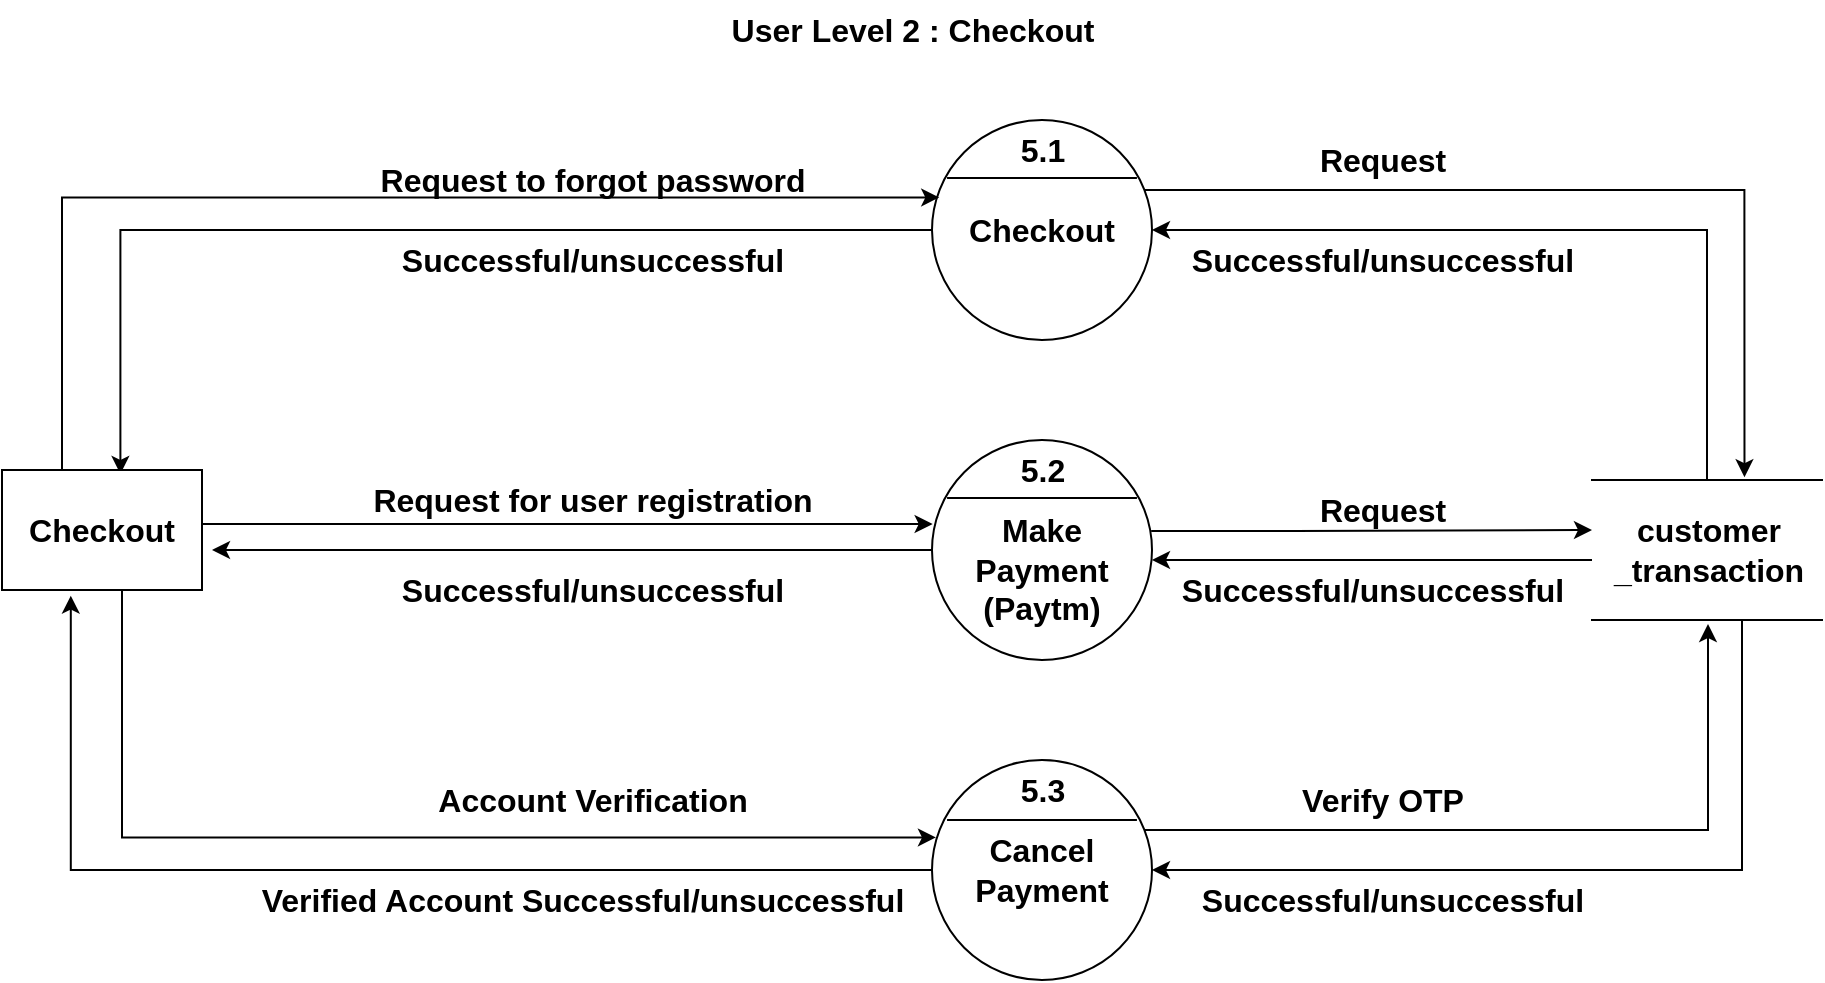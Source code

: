 <mxfile version="20.1.3" type="device"><diagram id="T2_oZqPpOTs0wPiXOvCk" name="Page-1"><mxGraphModel dx="1730" dy="-38" grid="1" gridSize="10" guides="1" tooltips="1" connect="1" arrows="1" fold="1" page="1" pageScale="1" pageWidth="1100" pageHeight="850" math="0" shadow="0"><root><mxCell id="0"/><mxCell id="1" parent="0"/><mxCell id="B6Ib43Eei94skHc0zXSu-1" style="edgeStyle=orthogonalEdgeStyle;rounded=0;orthogonalLoop=1;jettySize=auto;html=1;entryX=0.592;entryY=0.033;entryDx=0;entryDy=0;entryPerimeter=0;fontSize=16;" parent="1" source="B6Ib43Eei94skHc0zXSu-3" target="B6Ib43Eei94skHc0zXSu-30" edge="1"><mxGeometry relative="1" as="geometry"><Array as="points"><mxPoint x="154" y="1275"/></Array></mxGeometry></mxCell><mxCell id="B6Ib43Eei94skHc0zXSu-2" style="edgeStyle=orthogonalEdgeStyle;rounded=0;orthogonalLoop=1;jettySize=auto;html=1;entryX=0.663;entryY=-0.02;entryDx=0;entryDy=0;fontSize=16;entryPerimeter=0;" parent="1" source="B6Ib43Eei94skHc0zXSu-3" target="B6Ib43Eei94skHc0zXSu-8" edge="1"><mxGeometry relative="1" as="geometry"><Array as="points"><mxPoint x="966" y="1255"/></Array></mxGeometry></mxCell><mxCell id="B6Ib43Eei94skHc0zXSu-3" value="&lt;b&gt;Checkout&lt;br&gt;&lt;/b&gt;" style="ellipse;whiteSpace=wrap;html=1;aspect=fixed;fontSize=16;" parent="1" vertex="1"><mxGeometry x="560" y="1220" width="110" height="110" as="geometry"/></mxCell><mxCell id="B6Ib43Eei94skHc0zXSu-4" style="edgeStyle=orthogonalEdgeStyle;rounded=0;orthogonalLoop=1;jettySize=auto;html=1;fontSize=16;" parent="1" source="B6Ib43Eei94skHc0zXSu-5" edge="1"><mxGeometry relative="1" as="geometry"><mxPoint x="200.0" y="1435" as="targetPoint"/></mxGeometry></mxCell><mxCell id="B6Ib43Eei94skHc0zXSu-5" value="&lt;b&gt;&lt;br&gt;Make Payment&lt;br&gt;(Paytm)&lt;br&gt;&lt;/b&gt;" style="ellipse;whiteSpace=wrap;html=1;aspect=fixed;fontSize=16;" parent="1" vertex="1"><mxGeometry x="560" y="1380" width="110" height="110" as="geometry"/></mxCell><mxCell id="B6Ib43Eei94skHc0zXSu-6" style="edgeStyle=orthogonalEdgeStyle;rounded=0;orthogonalLoop=1;jettySize=auto;html=1;entryX=1;entryY=0.5;entryDx=0;entryDy=0;fontSize=16;" parent="1" source="B6Ib43Eei94skHc0zXSu-8" target="B6Ib43Eei94skHc0zXSu-3" edge="1"><mxGeometry relative="1" as="geometry"><Array as="points"><mxPoint x="948" y="1275"/></Array></mxGeometry></mxCell><mxCell id="B6Ib43Eei94skHc0zXSu-7" style="edgeStyle=orthogonalEdgeStyle;rounded=0;orthogonalLoop=1;jettySize=auto;html=1;entryX=1;entryY=0.5;entryDx=0;entryDy=0;fontSize=16;" parent="1" source="B6Ib43Eei94skHc0zXSu-8" target="B6Ib43Eei94skHc0zXSu-11" edge="1"><mxGeometry relative="1" as="geometry"><Array as="points"><mxPoint x="965" y="1595"/></Array></mxGeometry></mxCell><mxCell id="B6Ib43Eei94skHc0zXSu-8" value="&lt;b&gt;customer&lt;br&gt;_transaction&lt;/b&gt;&lt;b&gt;&lt;br&gt;&lt;/b&gt;" style="html=1;dashed=0;whitespace=wrap;shape=partialRectangle;right=0;left=0;fontSize=16;" parent="1" vertex="1"><mxGeometry x="890" y="1400" width="115" height="70" as="geometry"/></mxCell><mxCell id="B6Ib43Eei94skHc0zXSu-9" style="edgeStyle=orthogonalEdgeStyle;rounded=0;orthogonalLoop=1;jettySize=auto;html=1;entryX=0.344;entryY=1.047;entryDx=0;entryDy=0;fontSize=16;entryPerimeter=0;" parent="1" source="B6Ib43Eei94skHc0zXSu-11" target="B6Ib43Eei94skHc0zXSu-30" edge="1"><mxGeometry relative="1" as="geometry"><Array as="points"><mxPoint x="129" y="1595"/></Array></mxGeometry></mxCell><mxCell id="B6Ib43Eei94skHc0zXSu-10" style="edgeStyle=orthogonalEdgeStyle;rounded=0;orthogonalLoop=1;jettySize=auto;html=1;fontSize=16;" parent="1" source="B6Ib43Eei94skHc0zXSu-11" edge="1"><mxGeometry relative="1" as="geometry"><Array as="points"><mxPoint x="948" y="1575"/><mxPoint x="948" y="1472"/></Array><mxPoint x="948" y="1472" as="targetPoint"/></mxGeometry></mxCell><mxCell id="B6Ib43Eei94skHc0zXSu-11" value="&lt;b&gt;Cancel&lt;br&gt;Payment&lt;br&gt;&lt;/b&gt;" style="ellipse;whiteSpace=wrap;html=1;aspect=fixed;fontSize=16;" parent="1" vertex="1"><mxGeometry x="560" y="1540.0" width="110" height="110" as="geometry"/></mxCell><mxCell id="B6Ib43Eei94skHc0zXSu-12" value="&lt;b&gt;Successful/unsuccessful&lt;/b&gt;" style="text;html=1;align=center;verticalAlign=middle;resizable=0;points=[];autosize=1;strokeColor=none;fillColor=none;fontSize=16;" parent="1" vertex="1"><mxGeometry x="675" y="1440.0" width="210" height="30" as="geometry"/></mxCell><mxCell id="B6Ib43Eei94skHc0zXSu-13" value="&lt;b&gt;Request to forgot password&lt;/b&gt;" style="text;html=1;align=center;verticalAlign=middle;resizable=0;points=[];autosize=1;strokeColor=none;fillColor=none;fontSize=16;" parent="1" vertex="1"><mxGeometry x="270" y="1235" width="240" height="30" as="geometry"/></mxCell><mxCell id="B6Ib43Eei94skHc0zXSu-14" value="&lt;b&gt;Account Verification&lt;/b&gt;" style="text;html=1;align=center;verticalAlign=middle;resizable=0;points=[];autosize=1;strokeColor=none;fillColor=none;fontSize=16;" parent="1" vertex="1"><mxGeometry x="300" y="1545.0" width="180" height="30" as="geometry"/></mxCell><mxCell id="B6Ib43Eei94skHc0zXSu-15" value="&lt;b&gt;Successful/unsuccessful&lt;/b&gt;" style="text;html=1;align=center;verticalAlign=middle;resizable=0;points=[];autosize=1;strokeColor=none;fillColor=none;fontSize=16;" parent="1" vertex="1"><mxGeometry x="285" y="1275" width="210" height="30" as="geometry"/></mxCell><mxCell id="B6Ib43Eei94skHc0zXSu-16" value="&lt;b&gt;Verified Account Successful/unsuccessful&lt;/b&gt;" style="text;html=1;align=center;verticalAlign=middle;resizable=0;points=[];autosize=1;strokeColor=none;fillColor=none;fontSize=16;" parent="1" vertex="1"><mxGeometry x="215" y="1595.0" width="340" height="30" as="geometry"/></mxCell><mxCell id="B6Ib43Eei94skHc0zXSu-17" value="&lt;b&gt;Request for user registration&lt;/b&gt;" style="text;html=1;align=center;verticalAlign=middle;resizable=0;points=[];autosize=1;strokeColor=none;fillColor=none;fontSize=16;" parent="1" vertex="1"><mxGeometry x="270" y="1395" width="240" height="30" as="geometry"/></mxCell><mxCell id="B6Ib43Eei94skHc0zXSu-18" value="&lt;b&gt;Successful/unsuccessful&lt;/b&gt;" style="text;html=1;align=center;verticalAlign=middle;resizable=0;points=[];autosize=1;strokeColor=none;fillColor=none;fontSize=16;" parent="1" vertex="1"><mxGeometry x="285" y="1440.0" width="210" height="30" as="geometry"/></mxCell><mxCell id="B6Ib43Eei94skHc0zXSu-19" value="" style="endArrow=none;html=1;rounded=0;exitX=0.073;exitY=0.264;exitDx=0;exitDy=0;exitPerimeter=0;entryX=0.936;entryY=0.264;entryDx=0;entryDy=0;entryPerimeter=0;" parent="1" edge="1"><mxGeometry width="50" height="50" relative="1" as="geometry"><mxPoint x="567.53" y="1249" as="sourcePoint"/><mxPoint x="662.46" y="1249" as="targetPoint"/></mxGeometry></mxCell><mxCell id="B6Ib43Eei94skHc0zXSu-20" value="" style="endArrow=none;html=1;rounded=0;exitX=0.073;exitY=0.264;exitDx=0;exitDy=0;exitPerimeter=0;entryX=0.936;entryY=0.264;entryDx=0;entryDy=0;entryPerimeter=0;" parent="1" edge="1"><mxGeometry width="50" height="50" relative="1" as="geometry"><mxPoint x="567.54" y="1409" as="sourcePoint"/><mxPoint x="662.47" y="1409" as="targetPoint"/></mxGeometry></mxCell><mxCell id="B6Ib43Eei94skHc0zXSu-21" value="" style="endArrow=none;html=1;rounded=0;exitX=0.073;exitY=0.264;exitDx=0;exitDy=0;exitPerimeter=0;entryX=0.936;entryY=0.264;entryDx=0;entryDy=0;entryPerimeter=0;" parent="1" edge="1"><mxGeometry width="50" height="50" relative="1" as="geometry"><mxPoint x="567.53" y="1570" as="sourcePoint"/><mxPoint x="662.46" y="1570" as="targetPoint"/></mxGeometry></mxCell><mxCell id="B6Ib43Eei94skHc0zXSu-22" value="&lt;span style=&quot;font-size: 16px;&quot;&gt;&lt;b&gt;5.1&lt;/b&gt;&lt;/span&gt;" style="text;html=1;align=center;verticalAlign=middle;resizable=0;points=[];autosize=1;strokeColor=none;fillColor=none;" parent="1" vertex="1"><mxGeometry x="590" y="1220" width="50" height="30" as="geometry"/></mxCell><mxCell id="B6Ib43Eei94skHc0zXSu-23" value="&lt;span style=&quot;font-size: 16px;&quot;&gt;&lt;b&gt;5.2&lt;/b&gt;&lt;/span&gt;" style="text;html=1;align=center;verticalAlign=middle;resizable=0;points=[];autosize=1;strokeColor=none;fillColor=none;" parent="1" vertex="1"><mxGeometry x="590" y="1380" width="50" height="30" as="geometry"/></mxCell><mxCell id="B6Ib43Eei94skHc0zXSu-24" value="&lt;span style=&quot;font-size: 16px;&quot;&gt;&lt;b&gt;5.3&lt;/b&gt;&lt;/span&gt;" style="text;html=1;align=center;verticalAlign=middle;resizable=0;points=[];autosize=1;strokeColor=none;fillColor=none;" parent="1" vertex="1"><mxGeometry x="590" y="1540.0" width="50" height="30" as="geometry"/></mxCell><mxCell id="B6Ib43Eei94skHc0zXSu-25" style="edgeStyle=orthogonalEdgeStyle;rounded=0;orthogonalLoop=1;jettySize=auto;html=1;entryX=-0.006;entryY=0.393;entryDx=0;entryDy=0;entryPerimeter=0;fontSize=16;" parent="1" edge="1"><mxGeometry relative="1" as="geometry"><mxPoint x="669.575" y="1425.49" as="sourcePoint"/><mxPoint x="890" y="1425" as="targetPoint"/><Array as="points"><mxPoint x="740.9" y="1425.49"/><mxPoint x="740.9" y="1425.49"/></Array></mxGeometry></mxCell><mxCell id="B6Ib43Eei94skHc0zXSu-26" style="edgeStyle=orthogonalEdgeStyle;rounded=0;orthogonalLoop=1;jettySize=auto;html=1;entryX=1;entryY=0.5;entryDx=0;entryDy=0;fontSize=16;" parent="1" edge="1"><mxGeometry relative="1" as="geometry"><mxPoint x="890" y="1440" as="sourcePoint"/><mxPoint x="670.0" y="1440" as="targetPoint"/><Array as="points"><mxPoint x="825" y="1440.0"/><mxPoint x="825" y="1440.0"/></Array></mxGeometry></mxCell><mxCell id="B6Ib43Eei94skHc0zXSu-27" style="edgeStyle=orthogonalEdgeStyle;rounded=0;orthogonalLoop=1;jettySize=auto;html=1;entryX=0.033;entryY=0.352;entryDx=0;entryDy=0;entryPerimeter=0;fontSize=16;" parent="1" source="B6Ib43Eei94skHc0zXSu-30" target="B6Ib43Eei94skHc0zXSu-3" edge="1"><mxGeometry relative="1" as="geometry"><Array as="points"><mxPoint x="125" y="1259"/></Array></mxGeometry></mxCell><mxCell id="B6Ib43Eei94skHc0zXSu-28" style="edgeStyle=orthogonalEdgeStyle;rounded=0;orthogonalLoop=1;jettySize=auto;html=1;entryX=0.003;entryY=0.382;entryDx=0;entryDy=0;entryPerimeter=0;fontSize=16;" parent="1" source="B6Ib43Eei94skHc0zXSu-30" target="B6Ib43Eei94skHc0zXSu-5" edge="1"><mxGeometry relative="1" as="geometry"><Array as="points"><mxPoint x="220" y="1422.0"/><mxPoint x="220" y="1422.0"/></Array></mxGeometry></mxCell><mxCell id="B6Ib43Eei94skHc0zXSu-29" style="edgeStyle=orthogonalEdgeStyle;rounded=0;orthogonalLoop=1;jettySize=auto;html=1;entryX=0.018;entryY=0.352;entryDx=0;entryDy=0;entryPerimeter=0;fontSize=16;" parent="1" source="B6Ib43Eei94skHc0zXSu-30" target="B6Ib43Eei94skHc0zXSu-11" edge="1"><mxGeometry relative="1" as="geometry"><Array as="points"><mxPoint x="155" y="1579"/></Array></mxGeometry></mxCell><mxCell id="B6Ib43Eei94skHc0zXSu-30" value="&lt;b&gt;Checkout&lt;/b&gt;" style="rounded=0;whiteSpace=wrap;html=1;fontSize=16;" parent="1" vertex="1"><mxGeometry x="95" y="1395" width="100" height="60" as="geometry"/></mxCell><mxCell id="B6Ib43Eei94skHc0zXSu-31" value="&lt;b&gt;Request&lt;/b&gt;" style="text;html=1;align=center;verticalAlign=middle;resizable=0;points=[];autosize=1;strokeColor=none;fillColor=none;fontSize=16;" parent="1" vertex="1"><mxGeometry x="740" y="1225" width="90" height="30" as="geometry"/></mxCell><mxCell id="B6Ib43Eei94skHc0zXSu-32" value="&lt;b&gt;Request&lt;/b&gt;" style="text;html=1;align=center;verticalAlign=middle;resizable=0;points=[];autosize=1;strokeColor=none;fillColor=none;fontSize=16;" parent="1" vertex="1"><mxGeometry x="740" y="1400" width="90" height="30" as="geometry"/></mxCell><mxCell id="B6Ib43Eei94skHc0zXSu-33" value="&lt;b&gt;Verify OTP&lt;/b&gt;" style="text;html=1;align=center;verticalAlign=middle;resizable=0;points=[];autosize=1;strokeColor=none;fillColor=none;fontSize=16;" parent="1" vertex="1"><mxGeometry x="735" y="1545" width="100" height="30" as="geometry"/></mxCell><mxCell id="B6Ib43Eei94skHc0zXSu-34" value="&lt;b&gt;Successful/unsuccessful&lt;/b&gt;" style="text;html=1;align=center;verticalAlign=middle;resizable=0;points=[];autosize=1;strokeColor=none;fillColor=none;fontSize=16;" parent="1" vertex="1"><mxGeometry x="685" y="1595" width="210" height="30" as="geometry"/></mxCell><mxCell id="B6Ib43Eei94skHc0zXSu-35" value="&lt;b&gt;Successful/unsuccessful&lt;/b&gt;" style="text;html=1;align=center;verticalAlign=middle;resizable=0;points=[];autosize=1;strokeColor=none;fillColor=none;fontSize=16;" parent="1" vertex="1"><mxGeometry x="680" y="1275" width="210" height="30" as="geometry"/></mxCell><mxCell id="txJwnCgHkUn3bgR86erG-1" value="&lt;b&gt;&lt;font style=&quot;font-size: 16px;&quot;&gt;User Level 2 : Checkout&lt;/font&gt;&lt;/b&gt;" style="text;html=1;align=center;verticalAlign=middle;resizable=0;points=[];autosize=1;strokeColor=none;fillColor=none;" vertex="1" parent="1"><mxGeometry x="450" y="1160" width="200" height="30" as="geometry"/></mxCell></root></mxGraphModel></diagram></mxfile>
